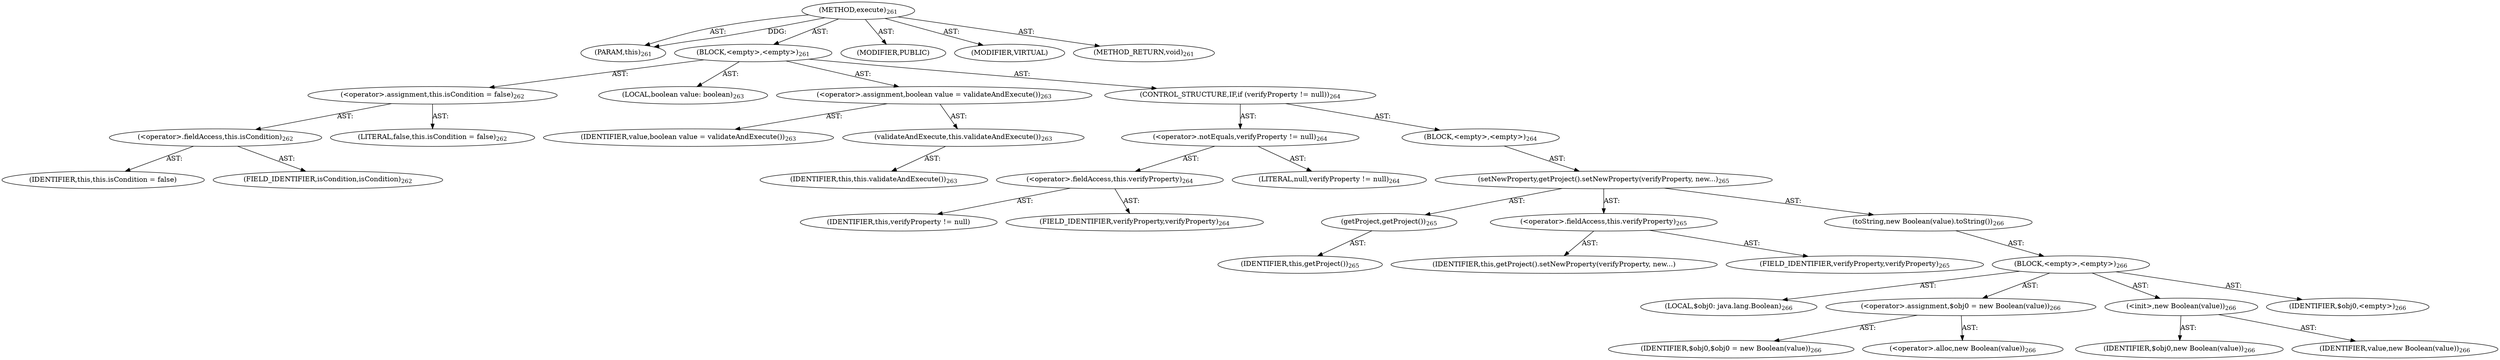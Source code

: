 digraph "execute" {  
"111669149707" [label = <(METHOD,execute)<SUB>261</SUB>> ]
"115964117002" [label = <(PARAM,this)<SUB>261</SUB>> ]
"25769803787" [label = <(BLOCK,&lt;empty&gt;,&lt;empty&gt;)<SUB>261</SUB>> ]
"30064771094" [label = <(&lt;operator&gt;.assignment,this.isCondition = false)<SUB>262</SUB>> ]
"30064771095" [label = <(&lt;operator&gt;.fieldAccess,this.isCondition)<SUB>262</SUB>> ]
"68719476780" [label = <(IDENTIFIER,this,this.isCondition = false)> ]
"55834574859" [label = <(FIELD_IDENTIFIER,isCondition,isCondition)<SUB>262</SUB>> ]
"90194313216" [label = <(LITERAL,false,this.isCondition = false)<SUB>262</SUB>> ]
"94489280512" [label = <(LOCAL,boolean value: boolean)<SUB>263</SUB>> ]
"30064771096" [label = <(&lt;operator&gt;.assignment,boolean value = validateAndExecute())<SUB>263</SUB>> ]
"68719476781" [label = <(IDENTIFIER,value,boolean value = validateAndExecute())<SUB>263</SUB>> ]
"30064771097" [label = <(validateAndExecute,this.validateAndExecute())<SUB>263</SUB>> ]
"68719476746" [label = <(IDENTIFIER,this,this.validateAndExecute())<SUB>263</SUB>> ]
"47244640256" [label = <(CONTROL_STRUCTURE,IF,if (verifyProperty != null))<SUB>264</SUB>> ]
"30064771098" [label = <(&lt;operator&gt;.notEquals,verifyProperty != null)<SUB>264</SUB>> ]
"30064771099" [label = <(&lt;operator&gt;.fieldAccess,this.verifyProperty)<SUB>264</SUB>> ]
"68719476782" [label = <(IDENTIFIER,this,verifyProperty != null)> ]
"55834574860" [label = <(FIELD_IDENTIFIER,verifyProperty,verifyProperty)<SUB>264</SUB>> ]
"90194313217" [label = <(LITERAL,null,verifyProperty != null)<SUB>264</SUB>> ]
"25769803788" [label = <(BLOCK,&lt;empty&gt;,&lt;empty&gt;)<SUB>264</SUB>> ]
"30064771100" [label = <(setNewProperty,getProject().setNewProperty(verifyProperty, new...)<SUB>265</SUB>> ]
"30064771101" [label = <(getProject,getProject())<SUB>265</SUB>> ]
"68719476747" [label = <(IDENTIFIER,this,getProject())<SUB>265</SUB>> ]
"30064771102" [label = <(&lt;operator&gt;.fieldAccess,this.verifyProperty)<SUB>265</SUB>> ]
"68719476783" [label = <(IDENTIFIER,this,getProject().setNewProperty(verifyProperty, new...)> ]
"55834574861" [label = <(FIELD_IDENTIFIER,verifyProperty,verifyProperty)<SUB>265</SUB>> ]
"30064771103" [label = <(toString,new Boolean(value).toString())<SUB>266</SUB>> ]
"25769803789" [label = <(BLOCK,&lt;empty&gt;,&lt;empty&gt;)<SUB>266</SUB>> ]
"94489280513" [label = <(LOCAL,$obj0: java.lang.Boolean)<SUB>266</SUB>> ]
"30064771104" [label = <(&lt;operator&gt;.assignment,$obj0 = new Boolean(value))<SUB>266</SUB>> ]
"68719476784" [label = <(IDENTIFIER,$obj0,$obj0 = new Boolean(value))<SUB>266</SUB>> ]
"30064771105" [label = <(&lt;operator&gt;.alloc,new Boolean(value))<SUB>266</SUB>> ]
"30064771106" [label = <(&lt;init&gt;,new Boolean(value))<SUB>266</SUB>> ]
"68719476785" [label = <(IDENTIFIER,$obj0,new Boolean(value))<SUB>266</SUB>> ]
"68719476786" [label = <(IDENTIFIER,value,new Boolean(value))<SUB>266</SUB>> ]
"68719476787" [label = <(IDENTIFIER,$obj0,&lt;empty&gt;)<SUB>266</SUB>> ]
"133143986214" [label = <(MODIFIER,PUBLIC)> ]
"133143986215" [label = <(MODIFIER,VIRTUAL)> ]
"128849018891" [label = <(METHOD_RETURN,void)<SUB>261</SUB>> ]
  "111669149707" -> "115964117002"  [ label = "AST: "] 
  "111669149707" -> "25769803787"  [ label = "AST: "] 
  "111669149707" -> "133143986214"  [ label = "AST: "] 
  "111669149707" -> "133143986215"  [ label = "AST: "] 
  "111669149707" -> "128849018891"  [ label = "AST: "] 
  "25769803787" -> "30064771094"  [ label = "AST: "] 
  "25769803787" -> "94489280512"  [ label = "AST: "] 
  "25769803787" -> "30064771096"  [ label = "AST: "] 
  "25769803787" -> "47244640256"  [ label = "AST: "] 
  "30064771094" -> "30064771095"  [ label = "AST: "] 
  "30064771094" -> "90194313216"  [ label = "AST: "] 
  "30064771095" -> "68719476780"  [ label = "AST: "] 
  "30064771095" -> "55834574859"  [ label = "AST: "] 
  "30064771096" -> "68719476781"  [ label = "AST: "] 
  "30064771096" -> "30064771097"  [ label = "AST: "] 
  "30064771097" -> "68719476746"  [ label = "AST: "] 
  "47244640256" -> "30064771098"  [ label = "AST: "] 
  "47244640256" -> "25769803788"  [ label = "AST: "] 
  "30064771098" -> "30064771099"  [ label = "AST: "] 
  "30064771098" -> "90194313217"  [ label = "AST: "] 
  "30064771099" -> "68719476782"  [ label = "AST: "] 
  "30064771099" -> "55834574860"  [ label = "AST: "] 
  "25769803788" -> "30064771100"  [ label = "AST: "] 
  "30064771100" -> "30064771101"  [ label = "AST: "] 
  "30064771100" -> "30064771102"  [ label = "AST: "] 
  "30064771100" -> "30064771103"  [ label = "AST: "] 
  "30064771101" -> "68719476747"  [ label = "AST: "] 
  "30064771102" -> "68719476783"  [ label = "AST: "] 
  "30064771102" -> "55834574861"  [ label = "AST: "] 
  "30064771103" -> "25769803789"  [ label = "AST: "] 
  "25769803789" -> "94489280513"  [ label = "AST: "] 
  "25769803789" -> "30064771104"  [ label = "AST: "] 
  "25769803789" -> "30064771106"  [ label = "AST: "] 
  "25769803789" -> "68719476787"  [ label = "AST: "] 
  "30064771104" -> "68719476784"  [ label = "AST: "] 
  "30064771104" -> "30064771105"  [ label = "AST: "] 
  "30064771106" -> "68719476785"  [ label = "AST: "] 
  "30064771106" -> "68719476786"  [ label = "AST: "] 
  "111669149707" -> "115964117002"  [ label = "DDG: "] 
}

